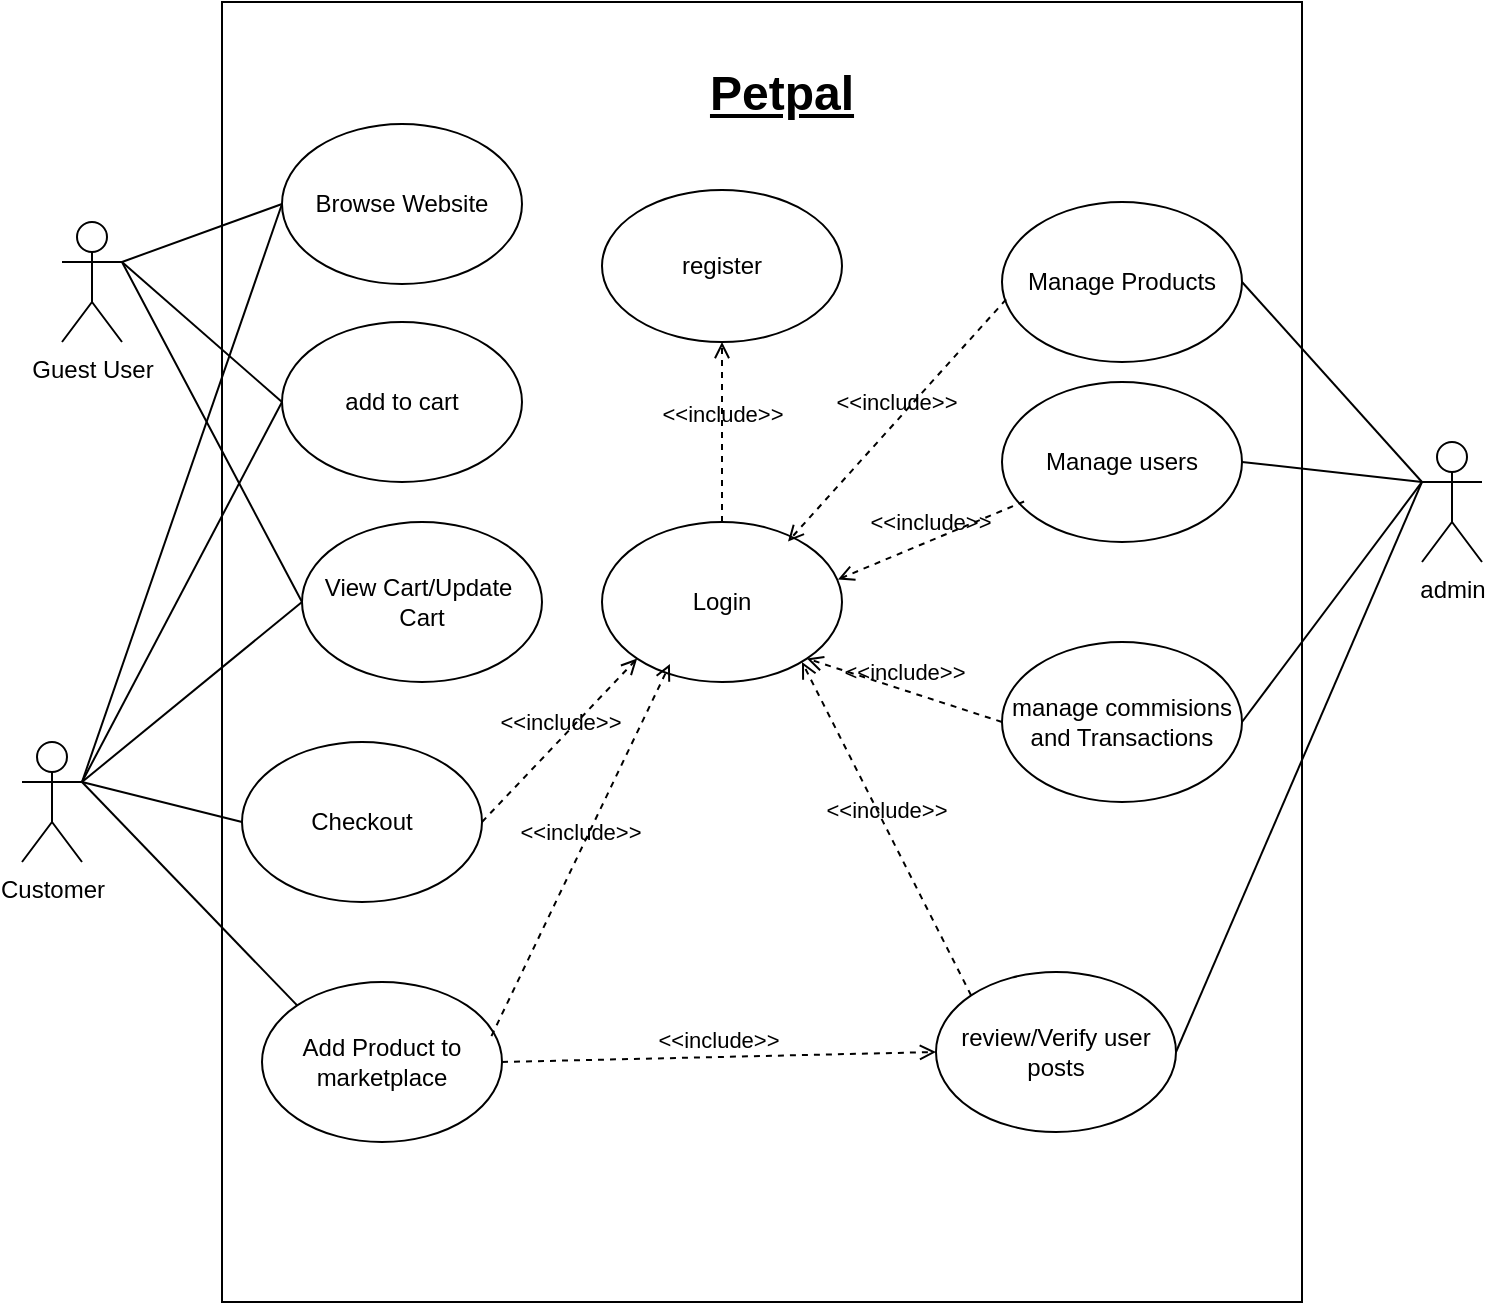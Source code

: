 <mxfile>
    <diagram id="jCRUVgh-oNKJZhp5raLY" name="Page-1">
        <mxGraphModel dx="831" dy="609" grid="1" gridSize="10" guides="1" tooltips="1" connect="1" arrows="1" fold="1" page="1" pageScale="1" pageWidth="1654" pageHeight="1169" math="0" shadow="0">
            <root>
                <mxCell id="0"/>
                <mxCell id="1" parent="0"/>
                <mxCell id="2" value="" style="rounded=0;whiteSpace=wrap;html=1;" vertex="1" parent="1">
                    <mxGeometry x="350" y="60" width="540" height="650" as="geometry"/>
                </mxCell>
                <mxCell id="3" value="Guest User" style="shape=umlActor;verticalLabelPosition=bottom;verticalAlign=top;html=1;outlineConnect=0;" vertex="1" parent="1">
                    <mxGeometry x="270" y="170" width="30" height="60" as="geometry"/>
                </mxCell>
                <mxCell id="4" value="admin" style="shape=umlActor;verticalLabelPosition=bottom;verticalAlign=top;html=1;outlineConnect=0;" vertex="1" parent="1">
                    <mxGeometry x="950" y="280" width="30" height="60" as="geometry"/>
                </mxCell>
                <mxCell id="6" value="Login" style="ellipse;whiteSpace=wrap;html=1;" vertex="1" parent="1">
                    <mxGeometry x="540" y="320" width="120" height="80" as="geometry"/>
                </mxCell>
                <mxCell id="8" value="Add Product to marketplace" style="ellipse;whiteSpace=wrap;html=1;" vertex="1" parent="1">
                    <mxGeometry x="370" y="550" width="120" height="80" as="geometry"/>
                </mxCell>
                <mxCell id="9" value="add to cart" style="ellipse;whiteSpace=wrap;html=1;" vertex="1" parent="1">
                    <mxGeometry x="380" y="220" width="120" height="80" as="geometry"/>
                </mxCell>
                <mxCell id="10" value="manage commisions&lt;div&gt;and Transactions&lt;/div&gt;" style="ellipse;whiteSpace=wrap;html=1;" vertex="1" parent="1">
                    <mxGeometry x="740" y="380" width="120" height="80" as="geometry"/>
                </mxCell>
                <mxCell id="11" value="View Cart/Update&amp;nbsp;&lt;div&gt;Cart&lt;/div&gt;" style="ellipse;whiteSpace=wrap;html=1;" vertex="1" parent="1">
                    <mxGeometry x="390" y="320" width="120" height="80" as="geometry"/>
                </mxCell>
                <mxCell id="12" value="Manage Products" style="ellipse;whiteSpace=wrap;html=1;" vertex="1" parent="1">
                    <mxGeometry x="740" y="160" width="120" height="80" as="geometry"/>
                </mxCell>
                <mxCell id="13" value="review/Verify user&lt;div&gt;posts&lt;/div&gt;" style="ellipse;whiteSpace=wrap;html=1;" vertex="1" parent="1">
                    <mxGeometry x="707" y="545" width="120" height="80" as="geometry"/>
                </mxCell>
                <mxCell id="14" value="Checkout" style="ellipse;whiteSpace=wrap;html=1;" vertex="1" parent="1">
                    <mxGeometry x="360" y="430" width="120" height="80" as="geometry"/>
                </mxCell>
                <mxCell id="16" value="register" style="ellipse;whiteSpace=wrap;html=1;" vertex="1" parent="1">
                    <mxGeometry x="540" y="154" width="120" height="76" as="geometry"/>
                </mxCell>
                <mxCell id="33" value="Browse Website" style="ellipse;whiteSpace=wrap;html=1;" vertex="1" parent="1">
                    <mxGeometry x="380" y="121" width="120" height="80" as="geometry"/>
                </mxCell>
                <mxCell id="35" value="&lt;font style=&quot;font-size: 24px;&quot;&gt;&lt;b&gt;&lt;u&gt;Petpal&lt;/u&gt;&lt;/b&gt;&lt;/font&gt;" style="text;html=1;align=center;verticalAlign=middle;whiteSpace=wrap;rounded=0;" vertex="1" parent="1">
                    <mxGeometry x="600" y="91" width="60" height="30" as="geometry"/>
                </mxCell>
                <mxCell id="36" value="Customer" style="shape=umlActor;verticalLabelPosition=bottom;verticalAlign=top;html=1;outlineConnect=0;" vertex="1" parent="1">
                    <mxGeometry x="250" y="430" width="30" height="60" as="geometry"/>
                </mxCell>
                <mxCell id="38" value="" style="endArrow=none;html=1;exitX=1;exitY=0.333;exitDx=0;exitDy=0;exitPerimeter=0;entryX=0;entryY=0.5;entryDx=0;entryDy=0;" edge="1" parent="1" source="3" target="33">
                    <mxGeometry width="50" height="50" relative="1" as="geometry">
                        <mxPoint x="700" y="410" as="sourcePoint"/>
                        <mxPoint x="750" y="360" as="targetPoint"/>
                    </mxGeometry>
                </mxCell>
                <mxCell id="39" value="" style="endArrow=none;html=1;exitX=1;exitY=0.333;exitDx=0;exitDy=0;exitPerimeter=0;entryX=0;entryY=0.5;entryDx=0;entryDy=0;" edge="1" parent="1" source="3" target="9">
                    <mxGeometry width="50" height="50" relative="1" as="geometry">
                        <mxPoint x="310" y="200" as="sourcePoint"/>
                        <mxPoint x="390" y="171" as="targetPoint"/>
                    </mxGeometry>
                </mxCell>
                <mxCell id="40" value="" style="endArrow=none;html=1;exitX=1;exitY=0.333;exitDx=0;exitDy=0;exitPerimeter=0;entryX=0;entryY=0.5;entryDx=0;entryDy=0;" edge="1" parent="1" source="36" target="33">
                    <mxGeometry width="50" height="50" relative="1" as="geometry">
                        <mxPoint x="310" y="200" as="sourcePoint"/>
                        <mxPoint x="390" y="270" as="targetPoint"/>
                    </mxGeometry>
                </mxCell>
                <mxCell id="41" value="" style="endArrow=none;html=1;entryX=0;entryY=0.5;entryDx=0;entryDy=0;exitX=1;exitY=0.333;exitDx=0;exitDy=0;exitPerimeter=0;" edge="1" parent="1" source="36" target="9">
                    <mxGeometry width="50" height="50" relative="1" as="geometry">
                        <mxPoint x="280" y="500" as="sourcePoint"/>
                        <mxPoint x="390" y="171" as="targetPoint"/>
                    </mxGeometry>
                </mxCell>
                <mxCell id="42" value="" style="endArrow=none;html=1;entryX=0;entryY=0.5;entryDx=0;entryDy=0;" edge="1" parent="1" target="11">
                    <mxGeometry width="50" height="50" relative="1" as="geometry">
                        <mxPoint x="280" y="450" as="sourcePoint"/>
                        <mxPoint x="390" y="270" as="targetPoint"/>
                    </mxGeometry>
                </mxCell>
                <mxCell id="43" value="" style="endArrow=none;html=1;entryX=0;entryY=0.5;entryDx=0;entryDy=0;exitX=1;exitY=0.333;exitDx=0;exitDy=0;exitPerimeter=0;" edge="1" parent="1" source="36" target="14">
                    <mxGeometry width="50" height="50" relative="1" as="geometry">
                        <mxPoint x="280" y="500" as="sourcePoint"/>
                        <mxPoint x="400" y="370" as="targetPoint"/>
                    </mxGeometry>
                </mxCell>
                <mxCell id="45" value="" style="endArrow=none;html=1;exitX=1;exitY=0.333;exitDx=0;exitDy=0;exitPerimeter=0;entryX=0;entryY=0.5;entryDx=0;entryDy=0;" edge="1" parent="1" source="3" target="11">
                    <mxGeometry width="50" height="50" relative="1" as="geometry">
                        <mxPoint x="310" y="200" as="sourcePoint"/>
                        <mxPoint x="390" y="270" as="targetPoint"/>
                    </mxGeometry>
                </mxCell>
                <mxCell id="46" value="&amp;lt;&amp;lt;include&amp;gt;&amp;gt;" style="html=1;verticalAlign=bottom;labelBackgroundColor=none;endArrow=open;endFill=0;dashed=1;entryX=0;entryY=1;entryDx=0;entryDy=0;exitX=1;exitY=0.5;exitDx=0;exitDy=0;" edge="1" parent="1" source="14" target="6">
                    <mxGeometry width="160" relative="1" as="geometry">
                        <mxPoint x="490" y="210" as="sourcePoint"/>
                        <mxPoint x="650" y="210" as="targetPoint"/>
                    </mxGeometry>
                </mxCell>
                <mxCell id="49" value="" style="endArrow=none;html=1;entryX=0;entryY=0;entryDx=0;entryDy=0;exitX=1;exitY=0.333;exitDx=0;exitDy=0;exitPerimeter=0;" edge="1" parent="1" source="36" target="8">
                    <mxGeometry width="50" height="50" relative="1" as="geometry">
                        <mxPoint x="290" y="460" as="sourcePoint"/>
                        <mxPoint x="400" y="480" as="targetPoint"/>
                    </mxGeometry>
                </mxCell>
                <mxCell id="50" value="&amp;lt;&amp;lt;include&amp;gt;&amp;gt;" style="html=1;verticalAlign=bottom;labelBackgroundColor=none;endArrow=open;endFill=0;dashed=1;entryX=0.283;entryY=0.888;entryDx=0;entryDy=0;exitX=0.956;exitY=0.338;exitDx=0;exitDy=0;exitPerimeter=0;entryPerimeter=0;" edge="1" parent="1" source="8" target="6">
                    <mxGeometry width="160" relative="1" as="geometry">
                        <mxPoint x="520" y="480" as="sourcePoint"/>
                        <mxPoint x="598" y="408" as="targetPoint"/>
                    </mxGeometry>
                </mxCell>
                <mxCell id="51" value="" style="endArrow=none;html=1;entryX=0;entryY=0.333;entryDx=0;entryDy=0;exitX=1;exitY=0.5;exitDx=0;exitDy=0;entryPerimeter=0;" edge="1" parent="1" source="13" target="4">
                    <mxGeometry width="50" height="50" relative="1" as="geometry">
                        <mxPoint x="290" y="460" as="sourcePoint"/>
                        <mxPoint x="400" y="480" as="targetPoint"/>
                    </mxGeometry>
                </mxCell>
                <mxCell id="52" value="&amp;lt;&amp;lt;include&amp;gt;&amp;gt;" style="html=1;verticalAlign=bottom;labelBackgroundColor=none;endArrow=open;endFill=0;dashed=1;entryX=0;entryY=0.5;entryDx=0;entryDy=0;exitX=1;exitY=0.5;exitDx=0;exitDy=0;" edge="1" parent="1" source="8" target="13">
                    <mxGeometry width="160" relative="1" as="geometry">
                        <mxPoint x="495" y="587" as="sourcePoint"/>
                        <mxPoint x="614" y="411" as="targetPoint"/>
                    </mxGeometry>
                </mxCell>
                <mxCell id="53" value="&amp;lt;&amp;lt;include&amp;gt;&amp;gt;" style="html=1;verticalAlign=bottom;labelBackgroundColor=none;endArrow=open;endFill=0;dashed=1;entryX=0.5;entryY=1;entryDx=0;entryDy=0;exitX=0.5;exitY=0;exitDx=0;exitDy=0;" edge="1" parent="1" source="6" target="16">
                    <mxGeometry width="160" relative="1" as="geometry">
                        <mxPoint x="495" y="587" as="sourcePoint"/>
                        <mxPoint x="614" y="411" as="targetPoint"/>
                    </mxGeometry>
                </mxCell>
                <mxCell id="54" value="Manage users" style="ellipse;whiteSpace=wrap;html=1;" vertex="1" parent="1">
                    <mxGeometry x="740" y="250" width="120" height="80" as="geometry"/>
                </mxCell>
                <mxCell id="55" value="" style="endArrow=none;html=1;entryX=1;entryY=0.5;entryDx=0;entryDy=0;exitX=0;exitY=0.333;exitDx=0;exitDy=0;exitPerimeter=0;" edge="1" parent="1" source="4" target="12">
                    <mxGeometry width="50" height="50" relative="1" as="geometry">
                        <mxPoint x="860" y="600" as="sourcePoint"/>
                        <mxPoint x="960" y="310" as="targetPoint"/>
                    </mxGeometry>
                </mxCell>
                <mxCell id="56" value="" style="endArrow=none;html=1;entryX=1;entryY=0.5;entryDx=0;entryDy=0;exitX=0;exitY=0.333;exitDx=0;exitDy=0;exitPerimeter=0;" edge="1" parent="1" source="4" target="54">
                    <mxGeometry width="50" height="50" relative="1" as="geometry">
                        <mxPoint x="960" y="310" as="sourcePoint"/>
                        <mxPoint x="870" y="210" as="targetPoint"/>
                    </mxGeometry>
                </mxCell>
                <mxCell id="57" value="" style="endArrow=none;html=1;entryX=1;entryY=0.5;entryDx=0;entryDy=0;exitX=0;exitY=0.333;exitDx=0;exitDy=0;exitPerimeter=0;" edge="1" parent="1" source="4" target="10">
                    <mxGeometry width="50" height="50" relative="1" as="geometry">
                        <mxPoint x="960" y="310" as="sourcePoint"/>
                        <mxPoint x="870" y="300" as="targetPoint"/>
                    </mxGeometry>
                </mxCell>
                <mxCell id="58" value="&amp;lt;&amp;lt;include&amp;gt;&amp;gt;" style="html=1;verticalAlign=bottom;labelBackgroundColor=none;endArrow=open;endFill=0;dashed=1;exitX=0;exitY=0;exitDx=0;exitDy=0;" edge="1" parent="1" source="13">
                    <mxGeometry width="160" relative="1" as="geometry">
                        <mxPoint x="495" y="587" as="sourcePoint"/>
                        <mxPoint x="640" y="390" as="targetPoint"/>
                    </mxGeometry>
                </mxCell>
                <mxCell id="59" value="&amp;lt;&amp;lt;include&amp;gt;&amp;gt;" style="html=1;verticalAlign=bottom;labelBackgroundColor=none;endArrow=open;endFill=0;dashed=1;entryX=1;entryY=1;entryDx=0;entryDy=0;exitX=0;exitY=0.5;exitDx=0;exitDy=0;" edge="1" parent="1" source="10" target="6">
                    <mxGeometry width="160" relative="1" as="geometry">
                        <mxPoint x="758" y="572" as="sourcePoint"/>
                        <mxPoint x="640" y="420" as="targetPoint"/>
                    </mxGeometry>
                </mxCell>
                <mxCell id="60" value="&amp;lt;&amp;lt;include&amp;gt;&amp;gt;" style="html=1;verticalAlign=bottom;labelBackgroundColor=none;endArrow=open;endFill=0;dashed=1;entryX=0.983;entryY=0.359;entryDx=0;entryDy=0;exitX=0.092;exitY=0.747;exitDx=0;exitDy=0;entryPerimeter=0;exitPerimeter=0;" edge="1" parent="1" source="54" target="6">
                    <mxGeometry width="160" relative="1" as="geometry">
                        <mxPoint x="750" y="430" as="sourcePoint"/>
                        <mxPoint x="682" y="408" as="targetPoint"/>
                    </mxGeometry>
                </mxCell>
                <mxCell id="62" value="&amp;lt;&amp;lt;include&amp;gt;&amp;gt;" style="html=1;verticalAlign=bottom;labelBackgroundColor=none;endArrow=open;endFill=0;dashed=1;entryX=0.775;entryY=0.122;entryDx=0;entryDy=0;exitX=0.017;exitY=0.609;exitDx=0;exitDy=0;entryPerimeter=0;exitPerimeter=0;" edge="1" parent="1" source="12" target="6">
                    <mxGeometry width="160" relative="1" as="geometry">
                        <mxPoint x="761" y="320" as="sourcePoint"/>
                        <mxPoint x="688" y="359" as="targetPoint"/>
                    </mxGeometry>
                </mxCell>
            </root>
        </mxGraphModel>
    </diagram>
</mxfile>